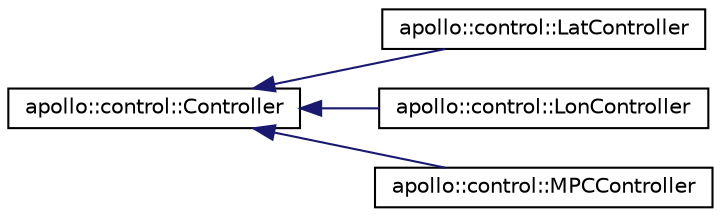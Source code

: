 digraph "Graphical Class Hierarchy"
{
  edge [fontname="Helvetica",fontsize="10",labelfontname="Helvetica",labelfontsize="10"];
  node [fontname="Helvetica",fontsize="10",shape=record];
  rankdir="LR";
  Node1 [label="apollo::control::Controller",height=0.2,width=0.4,color="black", fillcolor="white", style="filled",URL="$classapollo_1_1control_1_1Controller.html",tooltip="base class for all controllers. "];
  Node1 -> Node2 [dir="back",color="midnightblue",fontsize="10",style="solid",fontname="Helvetica"];
  Node2 [label="apollo::control::LatController",height=0.2,width=0.4,color="black", fillcolor="white", style="filled",URL="$classapollo_1_1control_1_1LatController.html",tooltip="LQR-Based lateral controller, to compute steering target. For more details, please refer to &quot;Vehicle ..."];
  Node1 -> Node3 [dir="back",color="midnightblue",fontsize="10",style="solid",fontname="Helvetica"];
  Node3 [label="apollo::control::LonController",height=0.2,width=0.4,color="black", fillcolor="white", style="filled",URL="$classapollo_1_1control_1_1LonController.html",tooltip="Longitudinal controller, to compute brake / throttle values. "];
  Node1 -> Node4 [dir="back",color="midnightblue",fontsize="10",style="solid",fontname="Helvetica"];
  Node4 [label="apollo::control::MPCController",height=0.2,width=0.4,color="black", fillcolor="white", style="filled",URL="$classapollo_1_1control_1_1MPCController.html",tooltip="LQR-Based lateral controller, to compute steering target. For more details, please refer to &quot;Vehicle ..."];
}

